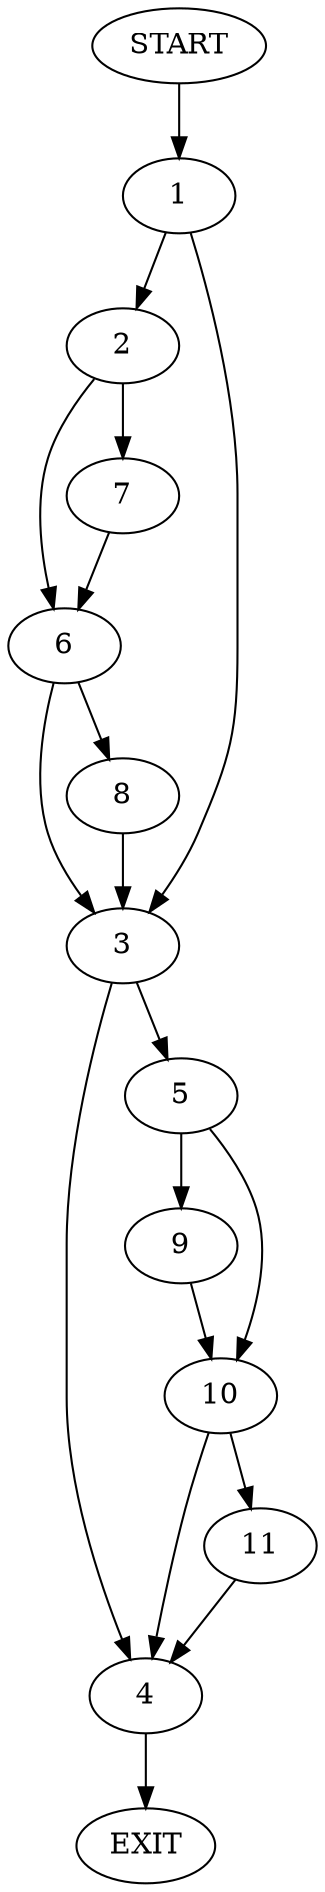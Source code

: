 digraph {
0 [label="START"]
12 [label="EXIT"]
0 -> 1
1 -> 2
1 -> 3
3 -> 4
3 -> 5
2 -> 6
2 -> 7
7 -> 6
6 -> 3
6 -> 8
8 -> 3
4 -> 12
5 -> 9
5 -> 10
9 -> 10
10 -> 11
10 -> 4
11 -> 4
}
